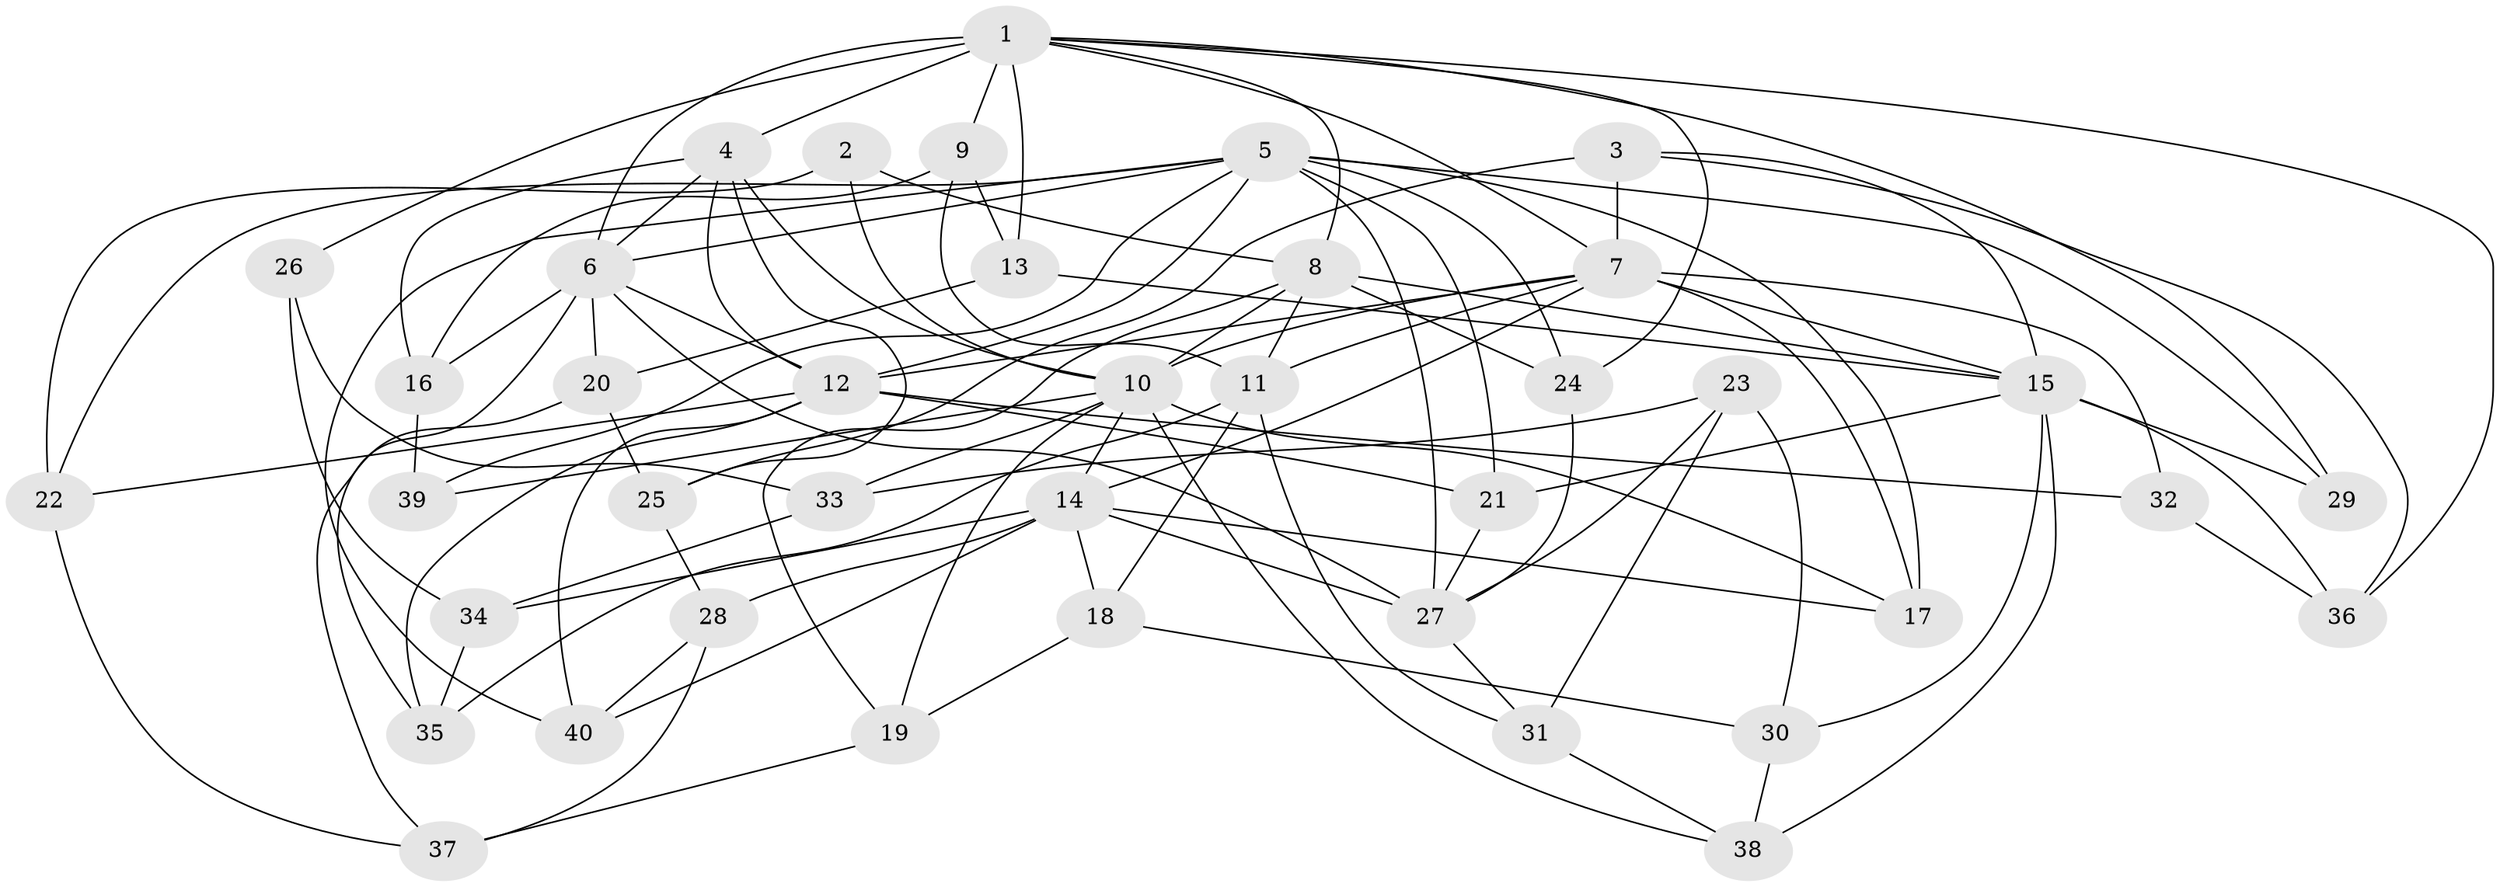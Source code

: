 // original degree distribution, {4: 1.0}
// Generated by graph-tools (version 1.1) at 2025/53/03/04/25 22:53:45]
// undirected, 40 vertices, 103 edges
graph export_dot {
  node [color=gray90,style=filled];
  1;
  2;
  3;
  4;
  5;
  6;
  7;
  8;
  9;
  10;
  11;
  12;
  13;
  14;
  15;
  16;
  17;
  18;
  19;
  20;
  21;
  22;
  23;
  24;
  25;
  26;
  27;
  28;
  29;
  30;
  31;
  32;
  33;
  34;
  35;
  36;
  37;
  38;
  39;
  40;
  1 -- 4 [weight=1.0];
  1 -- 6 [weight=1.0];
  1 -- 7 [weight=1.0];
  1 -- 8 [weight=1.0];
  1 -- 9 [weight=2.0];
  1 -- 13 [weight=1.0];
  1 -- 24 [weight=1.0];
  1 -- 26 [weight=2.0];
  1 -- 29 [weight=1.0];
  1 -- 36 [weight=1.0];
  2 -- 8 [weight=2.0];
  2 -- 10 [weight=1.0];
  2 -- 22 [weight=1.0];
  3 -- 7 [weight=1.0];
  3 -- 15 [weight=1.0];
  3 -- 25 [weight=1.0];
  3 -- 36 [weight=1.0];
  4 -- 6 [weight=1.0];
  4 -- 10 [weight=1.0];
  4 -- 12 [weight=1.0];
  4 -- 16 [weight=1.0];
  4 -- 25 [weight=1.0];
  5 -- 6 [weight=1.0];
  5 -- 12 [weight=1.0];
  5 -- 17 [weight=1.0];
  5 -- 21 [weight=1.0];
  5 -- 22 [weight=1.0];
  5 -- 24 [weight=1.0];
  5 -- 27 [weight=2.0];
  5 -- 29 [weight=2.0];
  5 -- 39 [weight=1.0];
  5 -- 40 [weight=1.0];
  6 -- 12 [weight=1.0];
  6 -- 16 [weight=3.0];
  6 -- 20 [weight=1.0];
  6 -- 27 [weight=1.0];
  6 -- 35 [weight=1.0];
  7 -- 10 [weight=1.0];
  7 -- 11 [weight=2.0];
  7 -- 12 [weight=1.0];
  7 -- 14 [weight=2.0];
  7 -- 15 [weight=2.0];
  7 -- 17 [weight=1.0];
  7 -- 32 [weight=1.0];
  8 -- 10 [weight=1.0];
  8 -- 11 [weight=1.0];
  8 -- 15 [weight=1.0];
  8 -- 19 [weight=1.0];
  8 -- 24 [weight=1.0];
  9 -- 11 [weight=2.0];
  9 -- 13 [weight=1.0];
  9 -- 16 [weight=1.0];
  10 -- 14 [weight=2.0];
  10 -- 17 [weight=1.0];
  10 -- 19 [weight=1.0];
  10 -- 33 [weight=1.0];
  10 -- 38 [weight=1.0];
  10 -- 39 [weight=2.0];
  11 -- 18 [weight=1.0];
  11 -- 31 [weight=1.0];
  11 -- 35 [weight=1.0];
  12 -- 21 [weight=1.0];
  12 -- 22 [weight=1.0];
  12 -- 32 [weight=2.0];
  12 -- 35 [weight=1.0];
  12 -- 40 [weight=1.0];
  13 -- 15 [weight=1.0];
  13 -- 20 [weight=1.0];
  14 -- 17 [weight=1.0];
  14 -- 18 [weight=1.0];
  14 -- 27 [weight=1.0];
  14 -- 28 [weight=1.0];
  14 -- 34 [weight=1.0];
  14 -- 40 [weight=1.0];
  15 -- 21 [weight=1.0];
  15 -- 29 [weight=1.0];
  15 -- 30 [weight=1.0];
  15 -- 36 [weight=1.0];
  15 -- 38 [weight=1.0];
  16 -- 39 [weight=1.0];
  18 -- 19 [weight=1.0];
  18 -- 30 [weight=1.0];
  19 -- 37 [weight=1.0];
  20 -- 25 [weight=1.0];
  20 -- 37 [weight=1.0];
  21 -- 27 [weight=1.0];
  22 -- 37 [weight=1.0];
  23 -- 27 [weight=1.0];
  23 -- 30 [weight=1.0];
  23 -- 31 [weight=1.0];
  23 -- 33 [weight=1.0];
  24 -- 27 [weight=1.0];
  25 -- 28 [weight=1.0];
  26 -- 33 [weight=1.0];
  26 -- 34 [weight=1.0];
  27 -- 31 [weight=1.0];
  28 -- 37 [weight=1.0];
  28 -- 40 [weight=1.0];
  30 -- 38 [weight=1.0];
  31 -- 38 [weight=1.0];
  32 -- 36 [weight=1.0];
  33 -- 34 [weight=1.0];
  34 -- 35 [weight=1.0];
}
